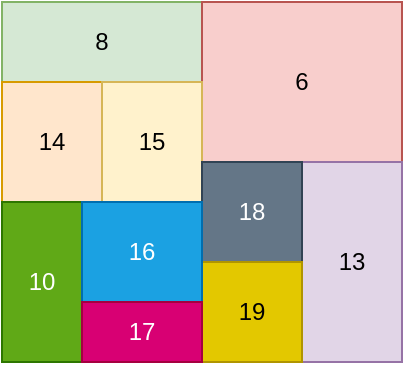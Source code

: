 <mxfile version="24.6.2" type="github">
  <diagram name="第 1 页" id="p4b73s29t9qYTIhmIupe">
    <mxGraphModel dx="837" dy="514" grid="1" gridSize="10" guides="1" tooltips="1" connect="1" arrows="1" fold="1" page="1" pageScale="1" pageWidth="827" pageHeight="1169" math="0" shadow="0">
      <root>
        <mxCell id="0" />
        <mxCell id="1" parent="0" />
        <mxCell id="P5oh4x6p1S0fZvczk9vT-1" value="8" style="rounded=0;whiteSpace=wrap;html=1;fillColor=#d5e8d4;strokeColor=#82b366;" parent="1" vertex="1">
          <mxGeometry x="280" y="240" width="100" height="40" as="geometry" />
        </mxCell>
        <mxCell id="P5oh4x6p1S0fZvczk9vT-2" value="6" style="rounded=0;whiteSpace=wrap;html=1;fillColor=#f8cecc;strokeColor=#b85450;" parent="1" vertex="1">
          <mxGeometry x="380" y="240" width="100" height="80" as="geometry" />
        </mxCell>
        <mxCell id="P5oh4x6p1S0fZvczk9vT-3" value="14" style="rounded=0;whiteSpace=wrap;html=1;fillColor=#ffe6cc;strokeColor=#d79b00;" parent="1" vertex="1">
          <mxGeometry x="280" y="280" width="50" height="60" as="geometry" />
        </mxCell>
        <mxCell id="P5oh4x6p1S0fZvczk9vT-4" value="15" style="rounded=0;whiteSpace=wrap;html=1;fillColor=#fff2cc;strokeColor=#d6b656;" parent="1" vertex="1">
          <mxGeometry x="330" y="280" width="50" height="60" as="geometry" />
        </mxCell>
        <mxCell id="P5oh4x6p1S0fZvczk9vT-5" value="13" style="rounded=0;whiteSpace=wrap;html=1;fillColor=#e1d5e7;strokeColor=#9673a6;" parent="1" vertex="1">
          <mxGeometry x="430" y="320" width="50" height="100" as="geometry" />
        </mxCell>
        <mxCell id="P5oh4x6p1S0fZvczk9vT-6" value="18" style="rounded=0;whiteSpace=wrap;html=1;fillColor=#647687;fontColor=#ffffff;strokeColor=#314354;" parent="1" vertex="1">
          <mxGeometry x="380" y="320" width="50" height="50" as="geometry" />
        </mxCell>
        <mxCell id="P5oh4x6p1S0fZvczk9vT-7" value="19" style="rounded=0;whiteSpace=wrap;html=1;fillColor=#e3c800;fontColor=#000000;strokeColor=#B09500;" parent="1" vertex="1">
          <mxGeometry x="380" y="370" width="50" height="50" as="geometry" />
        </mxCell>
        <mxCell id="P5oh4x6p1S0fZvczk9vT-8" value="10" style="rounded=0;whiteSpace=wrap;html=1;fillColor=#60a917;fontColor=#ffffff;strokeColor=#2D7600;" parent="1" vertex="1">
          <mxGeometry x="280" y="340" width="40" height="80" as="geometry" />
        </mxCell>
        <mxCell id="P5oh4x6p1S0fZvczk9vT-9" value="16" style="rounded=0;whiteSpace=wrap;html=1;fillColor=#1ba1e2;fontColor=#ffffff;strokeColor=#006EAF;" parent="1" vertex="1">
          <mxGeometry x="320" y="340" width="60" height="50" as="geometry" />
        </mxCell>
        <mxCell id="P5oh4x6p1S0fZvczk9vT-10" value="17" style="rounded=0;whiteSpace=wrap;html=1;fillColor=#d80073;fontColor=#ffffff;strokeColor=#A50040;" parent="1" vertex="1">
          <mxGeometry x="320" y="390" width="60" height="30" as="geometry" />
        </mxCell>
      </root>
    </mxGraphModel>
  </diagram>
</mxfile>
